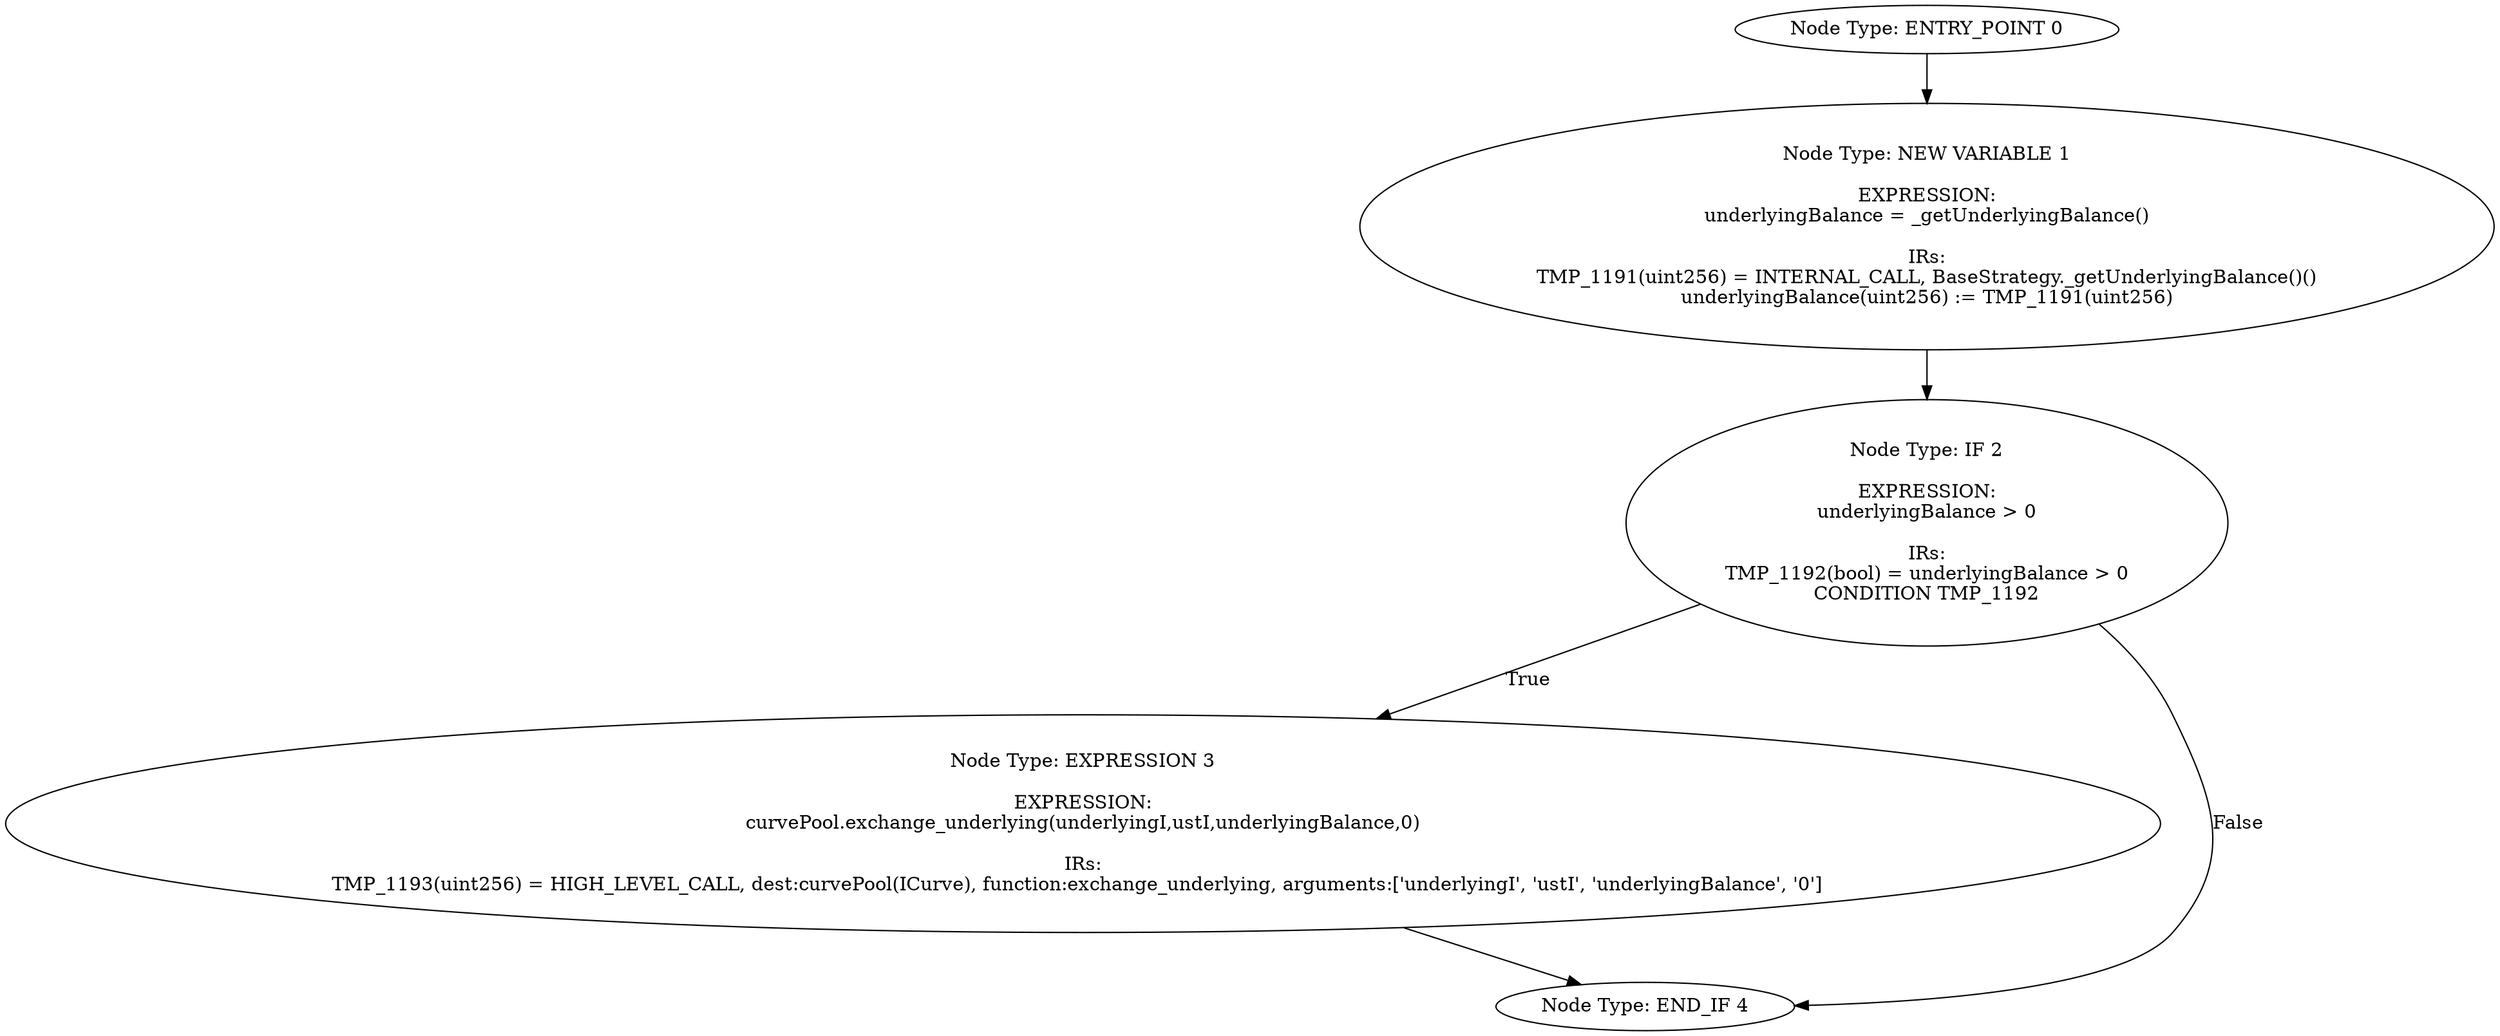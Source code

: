digraph{
0[label="Node Type: ENTRY_POINT 0
"];
0->1;
1[label="Node Type: NEW VARIABLE 1

EXPRESSION:
underlyingBalance = _getUnderlyingBalance()

IRs:
TMP_1191(uint256) = INTERNAL_CALL, BaseStrategy._getUnderlyingBalance()()
underlyingBalance(uint256) := TMP_1191(uint256)"];
1->2;
2[label="Node Type: IF 2

EXPRESSION:
underlyingBalance > 0

IRs:
TMP_1192(bool) = underlyingBalance > 0
CONDITION TMP_1192"];
2->3[label="True"];
2->4[label="False"];
3[label="Node Type: EXPRESSION 3

EXPRESSION:
curvePool.exchange_underlying(underlyingI,ustI,underlyingBalance,0)

IRs:
TMP_1193(uint256) = HIGH_LEVEL_CALL, dest:curvePool(ICurve), function:exchange_underlying, arguments:['underlyingI', 'ustI', 'underlyingBalance', '0']  "];
3->4;
4[label="Node Type: END_IF 4
"];
}
